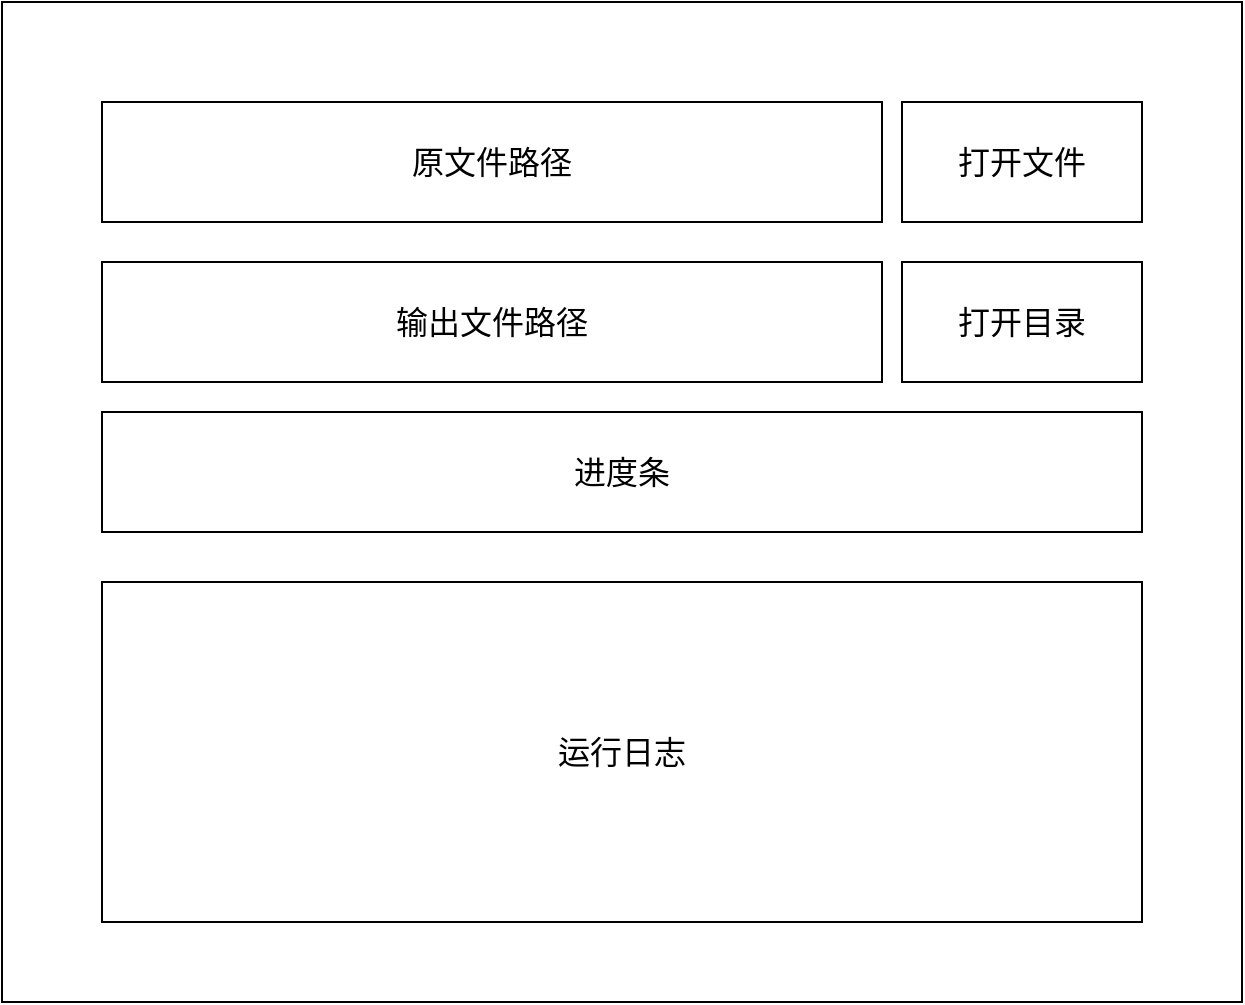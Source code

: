 <mxfile>
    <diagram id="RQwOlMB2brfYqIpjow2d" name="第 1 页">
        <mxGraphModel dx="1072" dy="586" grid="1" gridSize="10" guides="1" tooltips="1" connect="1" arrows="1" fold="1" page="1" pageScale="1" pageWidth="827" pageHeight="1169" math="0" shadow="0">
            <root>
                <mxCell id="0"/>
                <mxCell id="1" parent="0"/>
                <mxCell id="2" value="" style="rounded=0;whiteSpace=wrap;html=1;" parent="1" vertex="1">
                    <mxGeometry x="70" y="330" width="620" height="500" as="geometry"/>
                </mxCell>
                <mxCell id="3" value="&lt;font style=&quot;font-size: 16px;&quot;&gt;打开文件&lt;/font&gt;" style="rounded=0;whiteSpace=wrap;html=1;" parent="1" vertex="1">
                    <mxGeometry x="520" y="380" width="120" height="60" as="geometry"/>
                </mxCell>
                <mxCell id="4" value="原文件路径" style="rounded=0;whiteSpace=wrap;html=1;fontSize=16;" parent="1" vertex="1">
                    <mxGeometry x="120" y="380" width="390" height="60" as="geometry"/>
                </mxCell>
                <mxCell id="7" value="&lt;font style=&quot;font-size: 16px;&quot;&gt;打开目录&lt;/font&gt;" style="rounded=0;whiteSpace=wrap;html=1;" vertex="1" parent="1">
                    <mxGeometry x="520" y="460" width="120" height="60" as="geometry"/>
                </mxCell>
                <mxCell id="8" value="输出文件路径" style="rounded=0;whiteSpace=wrap;html=1;fontSize=16;" vertex="1" parent="1">
                    <mxGeometry x="120" y="460" width="390" height="60" as="geometry"/>
                </mxCell>
                <mxCell id="9" value="进度条" style="rounded=0;whiteSpace=wrap;html=1;fontSize=16;" vertex="1" parent="1">
                    <mxGeometry x="120" y="535" width="520" height="60" as="geometry"/>
                </mxCell>
                <mxCell id="10" value="运行日志" style="rounded=0;whiteSpace=wrap;html=1;fontSize=16;" vertex="1" parent="1">
                    <mxGeometry x="120" y="620" width="520" height="170" as="geometry"/>
                </mxCell>
            </root>
        </mxGraphModel>
    </diagram>
</mxfile>